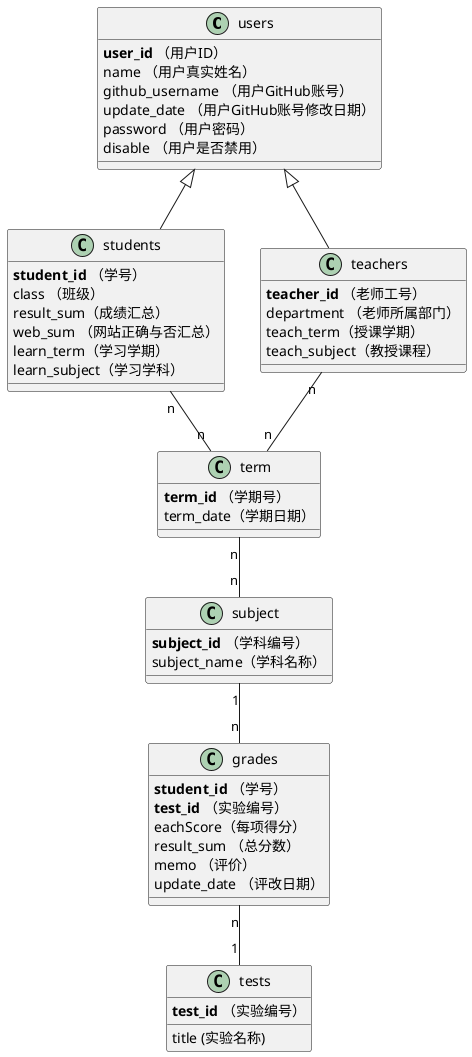 @startuml
class users {
    <b>user_id</b> （用户ID）
    name （用户真实姓名）
    github_username （用户GitHub账号）
    update_date （用户GitHub账号修改日期）
    password （用户密码）
    disable （用户是否禁用）
}
class teachers{
    <b>teacher_id</b> （老师工号）
    department （老师所属部门）
    teach_term（授课学期）
    teach_subject（教授课程）
}
class students{
    <b>student_id</b> （学号）
    class （班级）
    result_sum（成绩汇总）
    web_sum （网站正确与否汇总）
    learn_term（学习学期）
    learn_subject（学习学科）
}
users <|- students
users <|-- teachers
class term{
    <b>term_id</b> （学期号）
    term_date（学期日期）
}
class subject{
    <b>subject_id</b> （学科编号）
    subject_name（学科名称）
}
class grades {
    <b>student_id</b> （学号）
    <b>test_id</b> （实验编号）
    eachScore（每项得分）
    result_sum （总分数）
    memo （评价）
    update_date （评改日期）
}

class tests {
    <b>test_id</b> （实验编号）
    title (实验名称)
}
students "n" -- "n"term
teachers "n" -- "n" term
term "n" -- "n" subject
subject "1" -- "n" grades
grades "n" -- "1" tests
@enduml